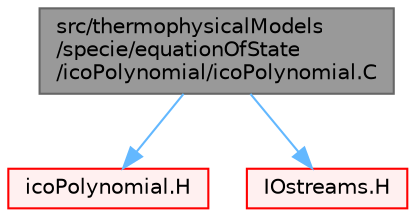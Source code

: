 digraph "src/thermophysicalModels/specie/equationOfState/icoPolynomial/icoPolynomial.C"
{
 // LATEX_PDF_SIZE
  bgcolor="transparent";
  edge [fontname=Helvetica,fontsize=10,labelfontname=Helvetica,labelfontsize=10];
  node [fontname=Helvetica,fontsize=10,shape=box,height=0.2,width=0.4];
  Node1 [id="Node000001",label="src/thermophysicalModels\l/specie/equationOfState\l/icoPolynomial/icoPolynomial.C",height=0.2,width=0.4,color="gray40", fillcolor="grey60", style="filled", fontcolor="black",tooltip=" "];
  Node1 -> Node2 [id="edge1_Node000001_Node000002",color="steelblue1",style="solid",tooltip=" "];
  Node2 [id="Node000002",label="icoPolynomial.H",height=0.2,width=0.4,color="red", fillcolor="#FFF0F0", style="filled",URL="$icoPolynomial_8H.html",tooltip=" "];
  Node1 -> Node81 [id="edge2_Node000001_Node000081",color="steelblue1",style="solid",tooltip=" "];
  Node81 [id="Node000081",label="IOstreams.H",height=0.2,width=0.4,color="red", fillcolor="#FFF0F0", style="filled",URL="$IOstreams_8H.html",tooltip="Useful combination of include files which define Sin, Sout and Serr and the use of IO streams general..."];
}

